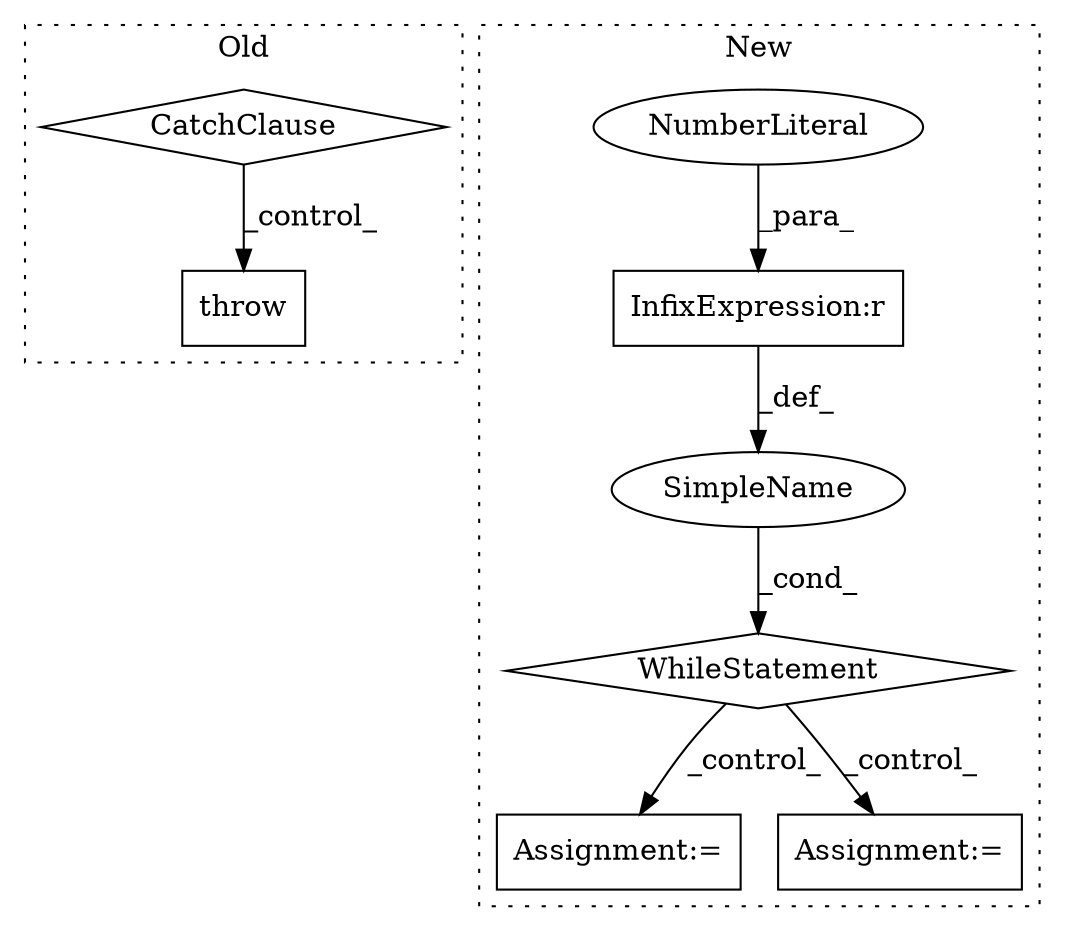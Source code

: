 digraph G {
subgraph cluster0 {
1 [label="throw" a="53" s="867" l="6" shape="box"];
8 [label="CatchClause" a="12" s="820,857" l="11,2" shape="diamond"];
label = "Old";
style="dotted";
}
subgraph cluster1 {
2 [label="WhileStatement" a="61" s="1123,1144" l="7,2" shape="diamond"];
3 [label="Assignment:=" a="7" s="1322" l="2" shape="box"];
4 [label="SimpleName" a="42" s="" l="" shape="ellipse"];
5 [label="InfixExpression:r" a="27" s="1138" l="4" shape="box"];
6 [label="NumberLiteral" a="34" s="1142" l="1" shape="ellipse"];
7 [label="Assignment:=" a="7" s="1214" l="1" shape="box"];
label = "New";
style="dotted";
}
2 -> 3 [label="_control_"];
2 -> 7 [label="_control_"];
4 -> 2 [label="_cond_"];
5 -> 4 [label="_def_"];
6 -> 5 [label="_para_"];
8 -> 1 [label="_control_"];
}